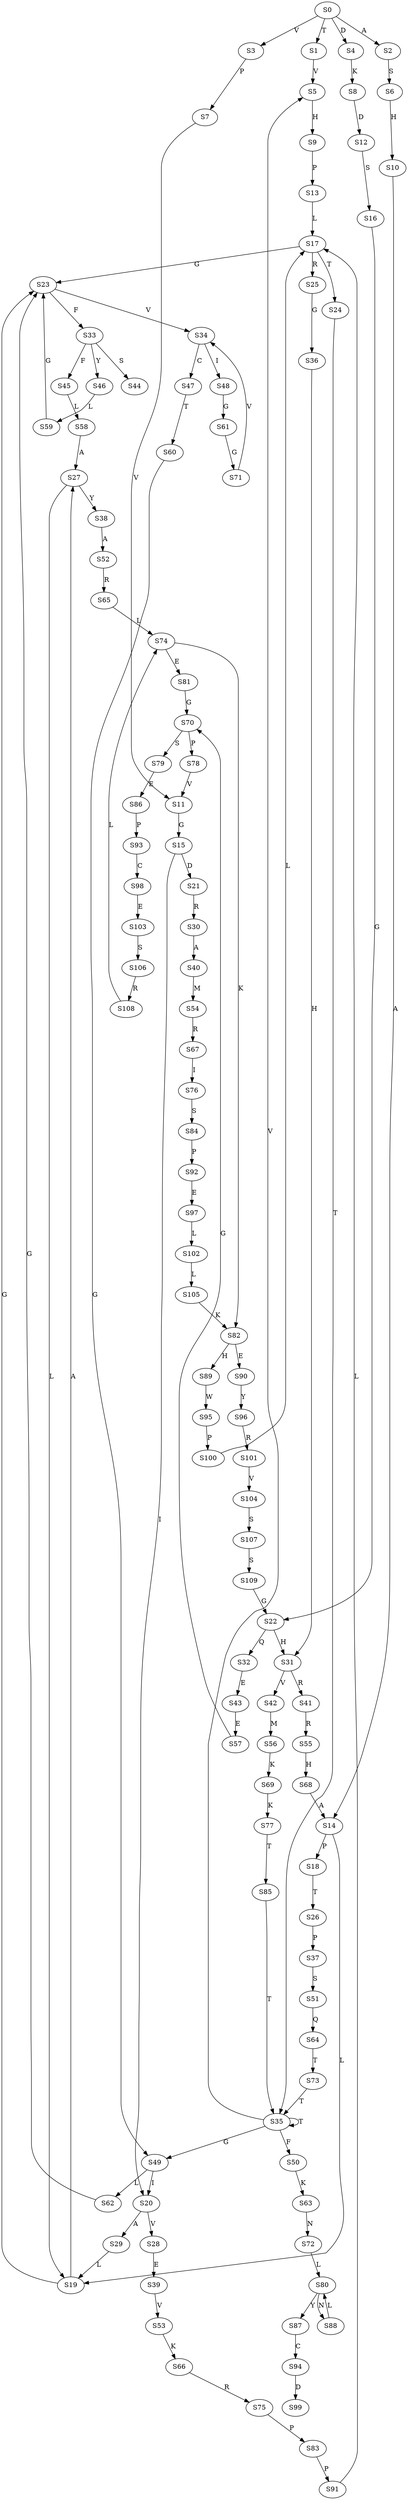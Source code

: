 strict digraph  {
	S0 -> S1 [ label = T ];
	S0 -> S2 [ label = A ];
	S0 -> S3 [ label = V ];
	S0 -> S4 [ label = D ];
	S1 -> S5 [ label = V ];
	S2 -> S6 [ label = S ];
	S3 -> S7 [ label = P ];
	S4 -> S8 [ label = K ];
	S5 -> S9 [ label = H ];
	S6 -> S10 [ label = H ];
	S7 -> S11 [ label = V ];
	S8 -> S12 [ label = D ];
	S9 -> S13 [ label = P ];
	S10 -> S14 [ label = A ];
	S11 -> S15 [ label = G ];
	S12 -> S16 [ label = S ];
	S13 -> S17 [ label = L ];
	S14 -> S18 [ label = P ];
	S14 -> S19 [ label = L ];
	S15 -> S20 [ label = I ];
	S15 -> S21 [ label = D ];
	S16 -> S22 [ label = G ];
	S17 -> S23 [ label = G ];
	S17 -> S24 [ label = T ];
	S17 -> S25 [ label = R ];
	S18 -> S26 [ label = T ];
	S19 -> S23 [ label = G ];
	S19 -> S27 [ label = A ];
	S20 -> S28 [ label = V ];
	S20 -> S29 [ label = A ];
	S21 -> S30 [ label = R ];
	S22 -> S31 [ label = H ];
	S22 -> S32 [ label = Q ];
	S23 -> S33 [ label = F ];
	S23 -> S34 [ label = V ];
	S24 -> S35 [ label = T ];
	S25 -> S36 [ label = G ];
	S26 -> S37 [ label = P ];
	S27 -> S19 [ label = L ];
	S27 -> S38 [ label = Y ];
	S28 -> S39 [ label = E ];
	S29 -> S19 [ label = L ];
	S30 -> S40 [ label = A ];
	S31 -> S41 [ label = R ];
	S31 -> S42 [ label = V ];
	S32 -> S43 [ label = E ];
	S33 -> S44 [ label = S ];
	S33 -> S45 [ label = F ];
	S33 -> S46 [ label = Y ];
	S34 -> S47 [ label = C ];
	S34 -> S48 [ label = I ];
	S35 -> S49 [ label = G ];
	S35 -> S35 [ label = T ];
	S35 -> S5 [ label = V ];
	S35 -> S50 [ label = F ];
	S36 -> S31 [ label = H ];
	S37 -> S51 [ label = S ];
	S38 -> S52 [ label = A ];
	S39 -> S53 [ label = V ];
	S40 -> S54 [ label = M ];
	S41 -> S55 [ label = R ];
	S42 -> S56 [ label = M ];
	S43 -> S57 [ label = E ];
	S45 -> S58 [ label = L ];
	S46 -> S59 [ label = L ];
	S47 -> S60 [ label = T ];
	S48 -> S61 [ label = G ];
	S49 -> S62 [ label = L ];
	S49 -> S20 [ label = I ];
	S50 -> S63 [ label = K ];
	S51 -> S64 [ label = Q ];
	S52 -> S65 [ label = R ];
	S53 -> S66 [ label = K ];
	S54 -> S67 [ label = R ];
	S55 -> S68 [ label = H ];
	S56 -> S69 [ label = K ];
	S57 -> S70 [ label = G ];
	S58 -> S27 [ label = A ];
	S59 -> S23 [ label = G ];
	S60 -> S49 [ label = G ];
	S61 -> S71 [ label = G ];
	S62 -> S23 [ label = G ];
	S63 -> S72 [ label = N ];
	S64 -> S73 [ label = T ];
	S65 -> S74 [ label = L ];
	S66 -> S75 [ label = R ];
	S67 -> S76 [ label = I ];
	S68 -> S14 [ label = A ];
	S69 -> S77 [ label = K ];
	S70 -> S78 [ label = P ];
	S70 -> S79 [ label = S ];
	S71 -> S34 [ label = V ];
	S72 -> S80 [ label = L ];
	S73 -> S35 [ label = T ];
	S74 -> S81 [ label = E ];
	S74 -> S82 [ label = K ];
	S75 -> S83 [ label = P ];
	S76 -> S84 [ label = S ];
	S77 -> S85 [ label = T ];
	S78 -> S11 [ label = V ];
	S79 -> S86 [ label = E ];
	S80 -> S87 [ label = Y ];
	S80 -> S88 [ label = N ];
	S81 -> S70 [ label = G ];
	S82 -> S89 [ label = H ];
	S82 -> S90 [ label = E ];
	S83 -> S91 [ label = P ];
	S84 -> S92 [ label = P ];
	S85 -> S35 [ label = T ];
	S86 -> S93 [ label = P ];
	S87 -> S94 [ label = C ];
	S88 -> S80 [ label = L ];
	S89 -> S95 [ label = W ];
	S90 -> S96 [ label = Y ];
	S91 -> S17 [ label = L ];
	S92 -> S97 [ label = E ];
	S93 -> S98 [ label = C ];
	S94 -> S99 [ label = D ];
	S95 -> S100 [ label = P ];
	S96 -> S101 [ label = R ];
	S97 -> S102 [ label = L ];
	S98 -> S103 [ label = E ];
	S100 -> S17 [ label = L ];
	S101 -> S104 [ label = V ];
	S102 -> S105 [ label = L ];
	S103 -> S106 [ label = S ];
	S104 -> S107 [ label = S ];
	S105 -> S82 [ label = K ];
	S106 -> S108 [ label = R ];
	S107 -> S109 [ label = S ];
	S108 -> S74 [ label = L ];
	S109 -> S22 [ label = G ];
}

